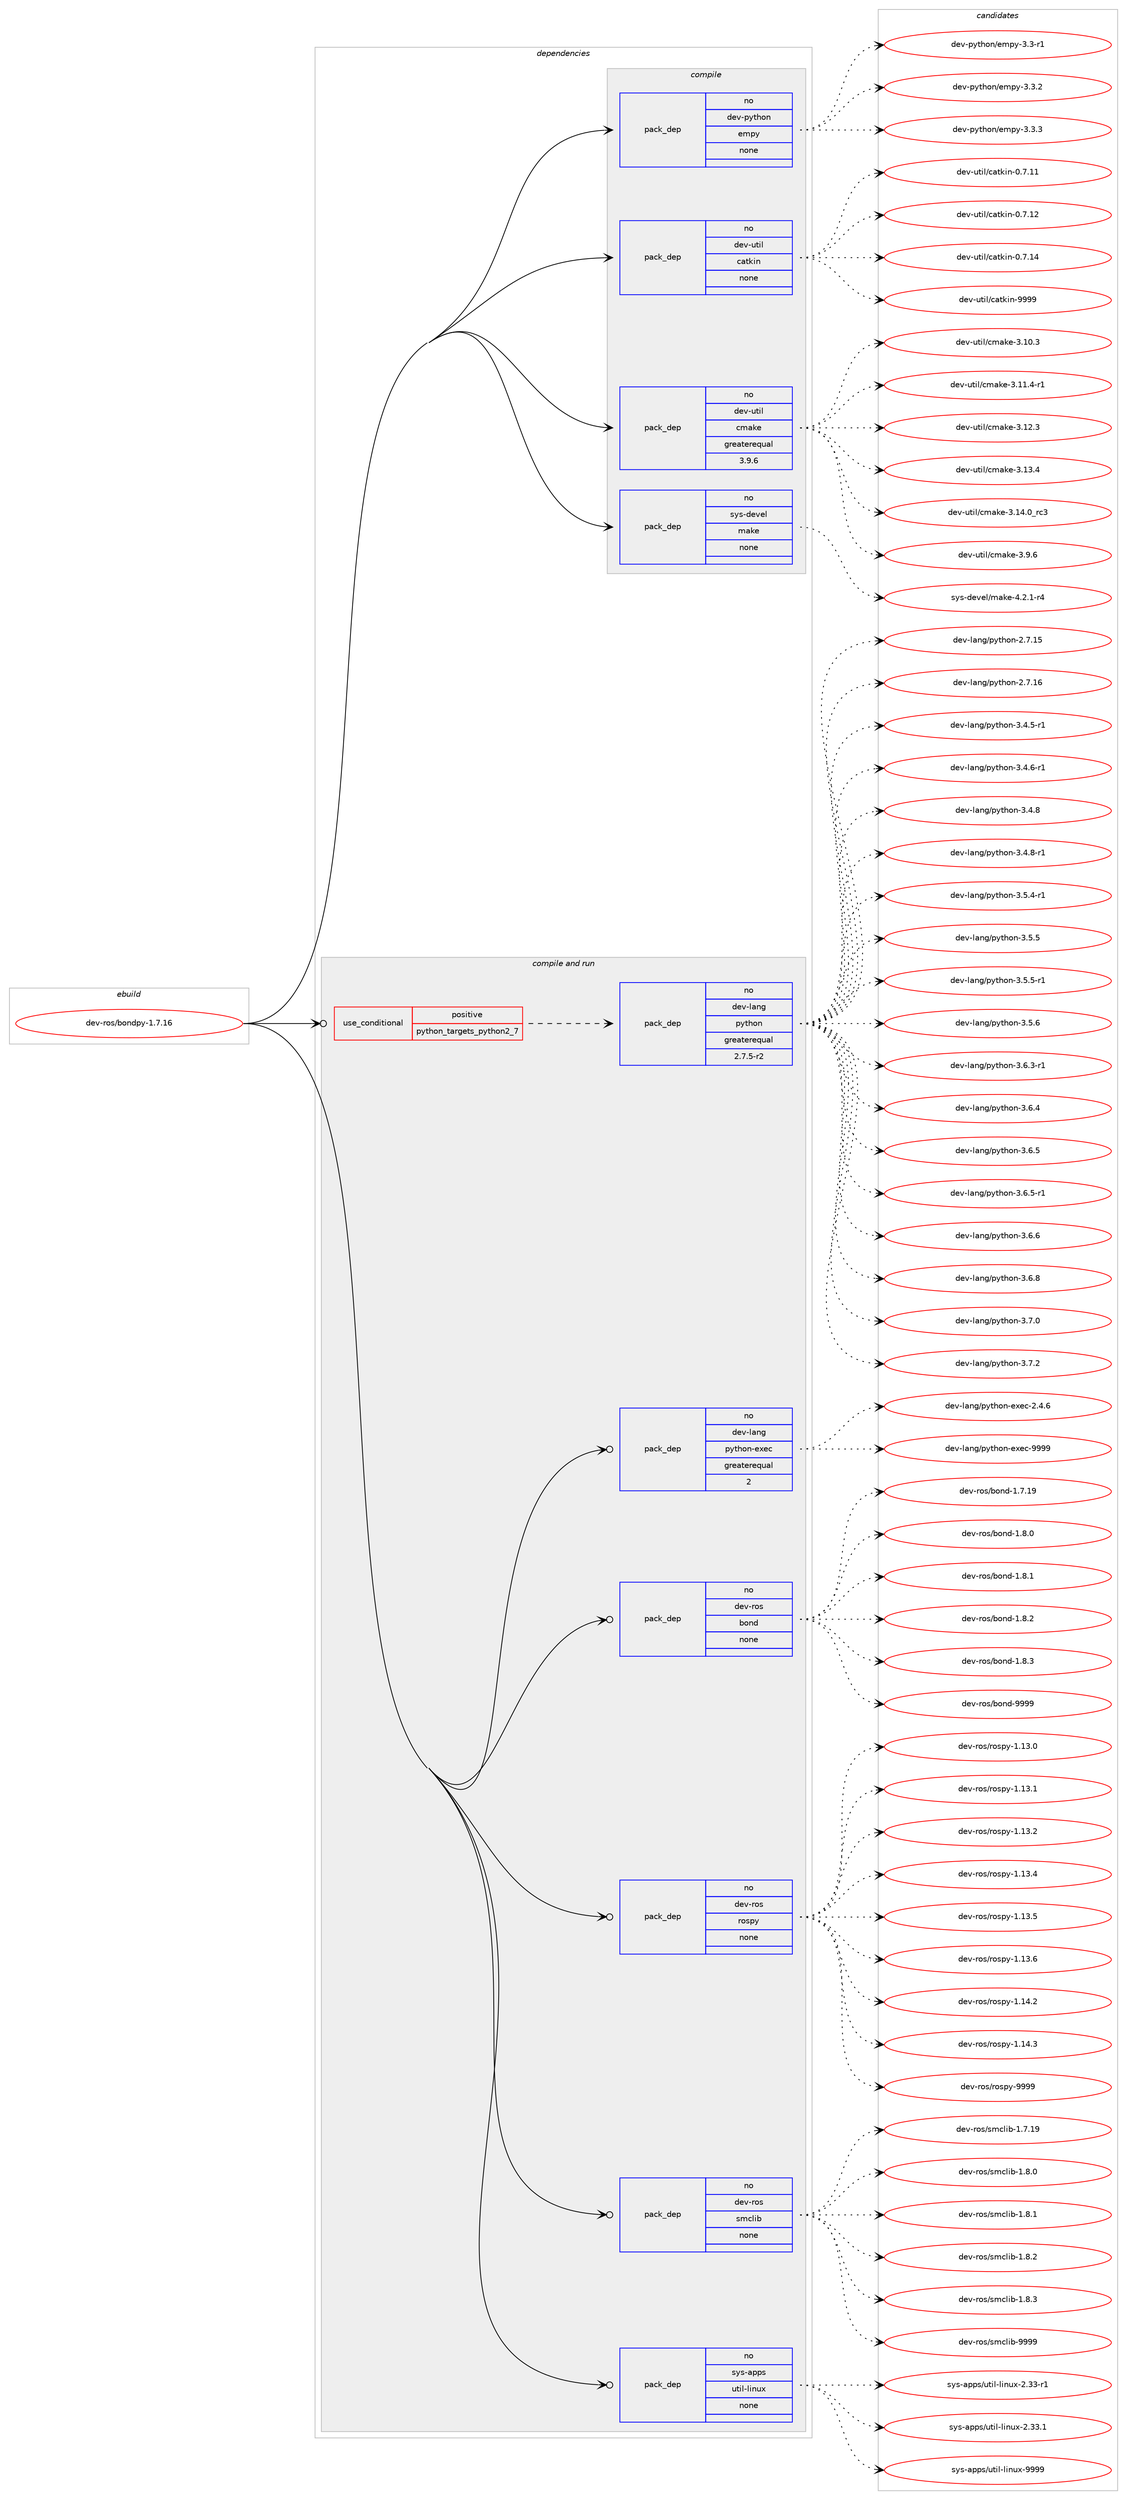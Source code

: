 digraph prolog {

# *************
# Graph options
# *************

newrank=true;
concentrate=true;
compound=true;
graph [rankdir=LR,fontname=Helvetica,fontsize=10,ranksep=1.5];#, ranksep=2.5, nodesep=0.2];
edge  [arrowhead=vee];
node  [fontname=Helvetica,fontsize=10];

# **********
# The ebuild
# **********

subgraph cluster_leftcol {
color=gray;
rank=same;
label=<<i>ebuild</i>>;
id [label="dev-ros/bondpy-1.7.16", color=red, width=4, href="../dev-ros/bondpy-1.7.16.svg"];
}

# ****************
# The dependencies
# ****************

subgraph cluster_midcol {
color=gray;
label=<<i>dependencies</i>>;
subgraph cluster_compile {
fillcolor="#eeeeee";
style=filled;
label=<<i>compile</i>>;
subgraph pack1040950 {
dependency1452299 [label=<<TABLE BORDER="0" CELLBORDER="1" CELLSPACING="0" CELLPADDING="4" WIDTH="220"><TR><TD ROWSPAN="6" CELLPADDING="30">pack_dep</TD></TR><TR><TD WIDTH="110">no</TD></TR><TR><TD>dev-python</TD></TR><TR><TD>empy</TD></TR><TR><TD>none</TD></TR><TR><TD></TD></TR></TABLE>>, shape=none, color=blue];
}
id:e -> dependency1452299:w [weight=20,style="solid",arrowhead="vee"];
subgraph pack1040951 {
dependency1452300 [label=<<TABLE BORDER="0" CELLBORDER="1" CELLSPACING="0" CELLPADDING="4" WIDTH="220"><TR><TD ROWSPAN="6" CELLPADDING="30">pack_dep</TD></TR><TR><TD WIDTH="110">no</TD></TR><TR><TD>dev-util</TD></TR><TR><TD>catkin</TD></TR><TR><TD>none</TD></TR><TR><TD></TD></TR></TABLE>>, shape=none, color=blue];
}
id:e -> dependency1452300:w [weight=20,style="solid",arrowhead="vee"];
subgraph pack1040952 {
dependency1452301 [label=<<TABLE BORDER="0" CELLBORDER="1" CELLSPACING="0" CELLPADDING="4" WIDTH="220"><TR><TD ROWSPAN="6" CELLPADDING="30">pack_dep</TD></TR><TR><TD WIDTH="110">no</TD></TR><TR><TD>dev-util</TD></TR><TR><TD>cmake</TD></TR><TR><TD>greaterequal</TD></TR><TR><TD>3.9.6</TD></TR></TABLE>>, shape=none, color=blue];
}
id:e -> dependency1452301:w [weight=20,style="solid",arrowhead="vee"];
subgraph pack1040953 {
dependency1452302 [label=<<TABLE BORDER="0" CELLBORDER="1" CELLSPACING="0" CELLPADDING="4" WIDTH="220"><TR><TD ROWSPAN="6" CELLPADDING="30">pack_dep</TD></TR><TR><TD WIDTH="110">no</TD></TR><TR><TD>sys-devel</TD></TR><TR><TD>make</TD></TR><TR><TD>none</TD></TR><TR><TD></TD></TR></TABLE>>, shape=none, color=blue];
}
id:e -> dependency1452302:w [weight=20,style="solid",arrowhead="vee"];
}
subgraph cluster_compileandrun {
fillcolor="#eeeeee";
style=filled;
label=<<i>compile and run</i>>;
subgraph cond387969 {
dependency1452303 [label=<<TABLE BORDER="0" CELLBORDER="1" CELLSPACING="0" CELLPADDING="4"><TR><TD ROWSPAN="3" CELLPADDING="10">use_conditional</TD></TR><TR><TD>positive</TD></TR><TR><TD>python_targets_python2_7</TD></TR></TABLE>>, shape=none, color=red];
subgraph pack1040954 {
dependency1452304 [label=<<TABLE BORDER="0" CELLBORDER="1" CELLSPACING="0" CELLPADDING="4" WIDTH="220"><TR><TD ROWSPAN="6" CELLPADDING="30">pack_dep</TD></TR><TR><TD WIDTH="110">no</TD></TR><TR><TD>dev-lang</TD></TR><TR><TD>python</TD></TR><TR><TD>greaterequal</TD></TR><TR><TD>2.7.5-r2</TD></TR></TABLE>>, shape=none, color=blue];
}
dependency1452303:e -> dependency1452304:w [weight=20,style="dashed",arrowhead="vee"];
}
id:e -> dependency1452303:w [weight=20,style="solid",arrowhead="odotvee"];
subgraph pack1040955 {
dependency1452305 [label=<<TABLE BORDER="0" CELLBORDER="1" CELLSPACING="0" CELLPADDING="4" WIDTH="220"><TR><TD ROWSPAN="6" CELLPADDING="30">pack_dep</TD></TR><TR><TD WIDTH="110">no</TD></TR><TR><TD>dev-lang</TD></TR><TR><TD>python-exec</TD></TR><TR><TD>greaterequal</TD></TR><TR><TD>2</TD></TR></TABLE>>, shape=none, color=blue];
}
id:e -> dependency1452305:w [weight=20,style="solid",arrowhead="odotvee"];
subgraph pack1040956 {
dependency1452306 [label=<<TABLE BORDER="0" CELLBORDER="1" CELLSPACING="0" CELLPADDING="4" WIDTH="220"><TR><TD ROWSPAN="6" CELLPADDING="30">pack_dep</TD></TR><TR><TD WIDTH="110">no</TD></TR><TR><TD>dev-ros</TD></TR><TR><TD>bond</TD></TR><TR><TD>none</TD></TR><TR><TD></TD></TR></TABLE>>, shape=none, color=blue];
}
id:e -> dependency1452306:w [weight=20,style="solid",arrowhead="odotvee"];
subgraph pack1040957 {
dependency1452307 [label=<<TABLE BORDER="0" CELLBORDER="1" CELLSPACING="0" CELLPADDING="4" WIDTH="220"><TR><TD ROWSPAN="6" CELLPADDING="30">pack_dep</TD></TR><TR><TD WIDTH="110">no</TD></TR><TR><TD>dev-ros</TD></TR><TR><TD>rospy</TD></TR><TR><TD>none</TD></TR><TR><TD></TD></TR></TABLE>>, shape=none, color=blue];
}
id:e -> dependency1452307:w [weight=20,style="solid",arrowhead="odotvee"];
subgraph pack1040958 {
dependency1452308 [label=<<TABLE BORDER="0" CELLBORDER="1" CELLSPACING="0" CELLPADDING="4" WIDTH="220"><TR><TD ROWSPAN="6" CELLPADDING="30">pack_dep</TD></TR><TR><TD WIDTH="110">no</TD></TR><TR><TD>dev-ros</TD></TR><TR><TD>smclib</TD></TR><TR><TD>none</TD></TR><TR><TD></TD></TR></TABLE>>, shape=none, color=blue];
}
id:e -> dependency1452308:w [weight=20,style="solid",arrowhead="odotvee"];
subgraph pack1040959 {
dependency1452309 [label=<<TABLE BORDER="0" CELLBORDER="1" CELLSPACING="0" CELLPADDING="4" WIDTH="220"><TR><TD ROWSPAN="6" CELLPADDING="30">pack_dep</TD></TR><TR><TD WIDTH="110">no</TD></TR><TR><TD>sys-apps</TD></TR><TR><TD>util-linux</TD></TR><TR><TD>none</TD></TR><TR><TD></TD></TR></TABLE>>, shape=none, color=blue];
}
id:e -> dependency1452309:w [weight=20,style="solid",arrowhead="odotvee"];
}
subgraph cluster_run {
fillcolor="#eeeeee";
style=filled;
label=<<i>run</i>>;
}
}

# **************
# The candidates
# **************

subgraph cluster_choices {
rank=same;
color=gray;
label=<<i>candidates</i>>;

subgraph choice1040950 {
color=black;
nodesep=1;
choice1001011184511212111610411111047101109112121455146514511449 [label="dev-python/empy-3.3-r1", color=red, width=4,href="../dev-python/empy-3.3-r1.svg"];
choice1001011184511212111610411111047101109112121455146514650 [label="dev-python/empy-3.3.2", color=red, width=4,href="../dev-python/empy-3.3.2.svg"];
choice1001011184511212111610411111047101109112121455146514651 [label="dev-python/empy-3.3.3", color=red, width=4,href="../dev-python/empy-3.3.3.svg"];
dependency1452299:e -> choice1001011184511212111610411111047101109112121455146514511449:w [style=dotted,weight="100"];
dependency1452299:e -> choice1001011184511212111610411111047101109112121455146514650:w [style=dotted,weight="100"];
dependency1452299:e -> choice1001011184511212111610411111047101109112121455146514651:w [style=dotted,weight="100"];
}
subgraph choice1040951 {
color=black;
nodesep=1;
choice1001011184511711610510847999711610710511045484655464949 [label="dev-util/catkin-0.7.11", color=red, width=4,href="../dev-util/catkin-0.7.11.svg"];
choice1001011184511711610510847999711610710511045484655464950 [label="dev-util/catkin-0.7.12", color=red, width=4,href="../dev-util/catkin-0.7.12.svg"];
choice1001011184511711610510847999711610710511045484655464952 [label="dev-util/catkin-0.7.14", color=red, width=4,href="../dev-util/catkin-0.7.14.svg"];
choice100101118451171161051084799971161071051104557575757 [label="dev-util/catkin-9999", color=red, width=4,href="../dev-util/catkin-9999.svg"];
dependency1452300:e -> choice1001011184511711610510847999711610710511045484655464949:w [style=dotted,weight="100"];
dependency1452300:e -> choice1001011184511711610510847999711610710511045484655464950:w [style=dotted,weight="100"];
dependency1452300:e -> choice1001011184511711610510847999711610710511045484655464952:w [style=dotted,weight="100"];
dependency1452300:e -> choice100101118451171161051084799971161071051104557575757:w [style=dotted,weight="100"];
}
subgraph choice1040952 {
color=black;
nodesep=1;
choice1001011184511711610510847991099710710145514649484651 [label="dev-util/cmake-3.10.3", color=red, width=4,href="../dev-util/cmake-3.10.3.svg"];
choice10010111845117116105108479910997107101455146494946524511449 [label="dev-util/cmake-3.11.4-r1", color=red, width=4,href="../dev-util/cmake-3.11.4-r1.svg"];
choice1001011184511711610510847991099710710145514649504651 [label="dev-util/cmake-3.12.3", color=red, width=4,href="../dev-util/cmake-3.12.3.svg"];
choice1001011184511711610510847991099710710145514649514652 [label="dev-util/cmake-3.13.4", color=red, width=4,href="../dev-util/cmake-3.13.4.svg"];
choice1001011184511711610510847991099710710145514649524648951149951 [label="dev-util/cmake-3.14.0_rc3", color=red, width=4,href="../dev-util/cmake-3.14.0_rc3.svg"];
choice10010111845117116105108479910997107101455146574654 [label="dev-util/cmake-3.9.6", color=red, width=4,href="../dev-util/cmake-3.9.6.svg"];
dependency1452301:e -> choice1001011184511711610510847991099710710145514649484651:w [style=dotted,weight="100"];
dependency1452301:e -> choice10010111845117116105108479910997107101455146494946524511449:w [style=dotted,weight="100"];
dependency1452301:e -> choice1001011184511711610510847991099710710145514649504651:w [style=dotted,weight="100"];
dependency1452301:e -> choice1001011184511711610510847991099710710145514649514652:w [style=dotted,weight="100"];
dependency1452301:e -> choice1001011184511711610510847991099710710145514649524648951149951:w [style=dotted,weight="100"];
dependency1452301:e -> choice10010111845117116105108479910997107101455146574654:w [style=dotted,weight="100"];
}
subgraph choice1040953 {
color=black;
nodesep=1;
choice1151211154510010111810110847109971071014552465046494511452 [label="sys-devel/make-4.2.1-r4", color=red, width=4,href="../sys-devel/make-4.2.1-r4.svg"];
dependency1452302:e -> choice1151211154510010111810110847109971071014552465046494511452:w [style=dotted,weight="100"];
}
subgraph choice1040954 {
color=black;
nodesep=1;
choice10010111845108971101034711212111610411111045504655464953 [label="dev-lang/python-2.7.15", color=red, width=4,href="../dev-lang/python-2.7.15.svg"];
choice10010111845108971101034711212111610411111045504655464954 [label="dev-lang/python-2.7.16", color=red, width=4,href="../dev-lang/python-2.7.16.svg"];
choice1001011184510897110103471121211161041111104551465246534511449 [label="dev-lang/python-3.4.5-r1", color=red, width=4,href="../dev-lang/python-3.4.5-r1.svg"];
choice1001011184510897110103471121211161041111104551465246544511449 [label="dev-lang/python-3.4.6-r1", color=red, width=4,href="../dev-lang/python-3.4.6-r1.svg"];
choice100101118451089711010347112121116104111110455146524656 [label="dev-lang/python-3.4.8", color=red, width=4,href="../dev-lang/python-3.4.8.svg"];
choice1001011184510897110103471121211161041111104551465246564511449 [label="dev-lang/python-3.4.8-r1", color=red, width=4,href="../dev-lang/python-3.4.8-r1.svg"];
choice1001011184510897110103471121211161041111104551465346524511449 [label="dev-lang/python-3.5.4-r1", color=red, width=4,href="../dev-lang/python-3.5.4-r1.svg"];
choice100101118451089711010347112121116104111110455146534653 [label="dev-lang/python-3.5.5", color=red, width=4,href="../dev-lang/python-3.5.5.svg"];
choice1001011184510897110103471121211161041111104551465346534511449 [label="dev-lang/python-3.5.5-r1", color=red, width=4,href="../dev-lang/python-3.5.5-r1.svg"];
choice100101118451089711010347112121116104111110455146534654 [label="dev-lang/python-3.5.6", color=red, width=4,href="../dev-lang/python-3.5.6.svg"];
choice1001011184510897110103471121211161041111104551465446514511449 [label="dev-lang/python-3.6.3-r1", color=red, width=4,href="../dev-lang/python-3.6.3-r1.svg"];
choice100101118451089711010347112121116104111110455146544652 [label="dev-lang/python-3.6.4", color=red, width=4,href="../dev-lang/python-3.6.4.svg"];
choice100101118451089711010347112121116104111110455146544653 [label="dev-lang/python-3.6.5", color=red, width=4,href="../dev-lang/python-3.6.5.svg"];
choice1001011184510897110103471121211161041111104551465446534511449 [label="dev-lang/python-3.6.5-r1", color=red, width=4,href="../dev-lang/python-3.6.5-r1.svg"];
choice100101118451089711010347112121116104111110455146544654 [label="dev-lang/python-3.6.6", color=red, width=4,href="../dev-lang/python-3.6.6.svg"];
choice100101118451089711010347112121116104111110455146544656 [label="dev-lang/python-3.6.8", color=red, width=4,href="../dev-lang/python-3.6.8.svg"];
choice100101118451089711010347112121116104111110455146554648 [label="dev-lang/python-3.7.0", color=red, width=4,href="../dev-lang/python-3.7.0.svg"];
choice100101118451089711010347112121116104111110455146554650 [label="dev-lang/python-3.7.2", color=red, width=4,href="../dev-lang/python-3.7.2.svg"];
dependency1452304:e -> choice10010111845108971101034711212111610411111045504655464953:w [style=dotted,weight="100"];
dependency1452304:e -> choice10010111845108971101034711212111610411111045504655464954:w [style=dotted,weight="100"];
dependency1452304:e -> choice1001011184510897110103471121211161041111104551465246534511449:w [style=dotted,weight="100"];
dependency1452304:e -> choice1001011184510897110103471121211161041111104551465246544511449:w [style=dotted,weight="100"];
dependency1452304:e -> choice100101118451089711010347112121116104111110455146524656:w [style=dotted,weight="100"];
dependency1452304:e -> choice1001011184510897110103471121211161041111104551465246564511449:w [style=dotted,weight="100"];
dependency1452304:e -> choice1001011184510897110103471121211161041111104551465346524511449:w [style=dotted,weight="100"];
dependency1452304:e -> choice100101118451089711010347112121116104111110455146534653:w [style=dotted,weight="100"];
dependency1452304:e -> choice1001011184510897110103471121211161041111104551465346534511449:w [style=dotted,weight="100"];
dependency1452304:e -> choice100101118451089711010347112121116104111110455146534654:w [style=dotted,weight="100"];
dependency1452304:e -> choice1001011184510897110103471121211161041111104551465446514511449:w [style=dotted,weight="100"];
dependency1452304:e -> choice100101118451089711010347112121116104111110455146544652:w [style=dotted,weight="100"];
dependency1452304:e -> choice100101118451089711010347112121116104111110455146544653:w [style=dotted,weight="100"];
dependency1452304:e -> choice1001011184510897110103471121211161041111104551465446534511449:w [style=dotted,weight="100"];
dependency1452304:e -> choice100101118451089711010347112121116104111110455146544654:w [style=dotted,weight="100"];
dependency1452304:e -> choice100101118451089711010347112121116104111110455146544656:w [style=dotted,weight="100"];
dependency1452304:e -> choice100101118451089711010347112121116104111110455146554648:w [style=dotted,weight="100"];
dependency1452304:e -> choice100101118451089711010347112121116104111110455146554650:w [style=dotted,weight="100"];
}
subgraph choice1040955 {
color=black;
nodesep=1;
choice1001011184510897110103471121211161041111104510112010199455046524654 [label="dev-lang/python-exec-2.4.6", color=red, width=4,href="../dev-lang/python-exec-2.4.6.svg"];
choice10010111845108971101034711212111610411111045101120101994557575757 [label="dev-lang/python-exec-9999", color=red, width=4,href="../dev-lang/python-exec-9999.svg"];
dependency1452305:e -> choice1001011184510897110103471121211161041111104510112010199455046524654:w [style=dotted,weight="100"];
dependency1452305:e -> choice10010111845108971101034711212111610411111045101120101994557575757:w [style=dotted,weight="100"];
}
subgraph choice1040956 {
color=black;
nodesep=1;
choice10010111845114111115479811111010045494655464957 [label="dev-ros/bond-1.7.19", color=red, width=4,href="../dev-ros/bond-1.7.19.svg"];
choice100101118451141111154798111110100454946564648 [label="dev-ros/bond-1.8.0", color=red, width=4,href="../dev-ros/bond-1.8.0.svg"];
choice100101118451141111154798111110100454946564649 [label="dev-ros/bond-1.8.1", color=red, width=4,href="../dev-ros/bond-1.8.1.svg"];
choice100101118451141111154798111110100454946564650 [label="dev-ros/bond-1.8.2", color=red, width=4,href="../dev-ros/bond-1.8.2.svg"];
choice100101118451141111154798111110100454946564651 [label="dev-ros/bond-1.8.3", color=red, width=4,href="../dev-ros/bond-1.8.3.svg"];
choice1001011184511411111547981111101004557575757 [label="dev-ros/bond-9999", color=red, width=4,href="../dev-ros/bond-9999.svg"];
dependency1452306:e -> choice10010111845114111115479811111010045494655464957:w [style=dotted,weight="100"];
dependency1452306:e -> choice100101118451141111154798111110100454946564648:w [style=dotted,weight="100"];
dependency1452306:e -> choice100101118451141111154798111110100454946564649:w [style=dotted,weight="100"];
dependency1452306:e -> choice100101118451141111154798111110100454946564650:w [style=dotted,weight="100"];
dependency1452306:e -> choice100101118451141111154798111110100454946564651:w [style=dotted,weight="100"];
dependency1452306:e -> choice1001011184511411111547981111101004557575757:w [style=dotted,weight="100"];
}
subgraph choice1040957 {
color=black;
nodesep=1;
choice100101118451141111154711411111511212145494649514648 [label="dev-ros/rospy-1.13.0", color=red, width=4,href="../dev-ros/rospy-1.13.0.svg"];
choice100101118451141111154711411111511212145494649514649 [label="dev-ros/rospy-1.13.1", color=red, width=4,href="../dev-ros/rospy-1.13.1.svg"];
choice100101118451141111154711411111511212145494649514650 [label="dev-ros/rospy-1.13.2", color=red, width=4,href="../dev-ros/rospy-1.13.2.svg"];
choice100101118451141111154711411111511212145494649514652 [label="dev-ros/rospy-1.13.4", color=red, width=4,href="../dev-ros/rospy-1.13.4.svg"];
choice100101118451141111154711411111511212145494649514653 [label="dev-ros/rospy-1.13.5", color=red, width=4,href="../dev-ros/rospy-1.13.5.svg"];
choice100101118451141111154711411111511212145494649514654 [label="dev-ros/rospy-1.13.6", color=red, width=4,href="../dev-ros/rospy-1.13.6.svg"];
choice100101118451141111154711411111511212145494649524650 [label="dev-ros/rospy-1.14.2", color=red, width=4,href="../dev-ros/rospy-1.14.2.svg"];
choice100101118451141111154711411111511212145494649524651 [label="dev-ros/rospy-1.14.3", color=red, width=4,href="../dev-ros/rospy-1.14.3.svg"];
choice10010111845114111115471141111151121214557575757 [label="dev-ros/rospy-9999", color=red, width=4,href="../dev-ros/rospy-9999.svg"];
dependency1452307:e -> choice100101118451141111154711411111511212145494649514648:w [style=dotted,weight="100"];
dependency1452307:e -> choice100101118451141111154711411111511212145494649514649:w [style=dotted,weight="100"];
dependency1452307:e -> choice100101118451141111154711411111511212145494649514650:w [style=dotted,weight="100"];
dependency1452307:e -> choice100101118451141111154711411111511212145494649514652:w [style=dotted,weight="100"];
dependency1452307:e -> choice100101118451141111154711411111511212145494649514653:w [style=dotted,weight="100"];
dependency1452307:e -> choice100101118451141111154711411111511212145494649514654:w [style=dotted,weight="100"];
dependency1452307:e -> choice100101118451141111154711411111511212145494649524650:w [style=dotted,weight="100"];
dependency1452307:e -> choice100101118451141111154711411111511212145494649524651:w [style=dotted,weight="100"];
dependency1452307:e -> choice10010111845114111115471141111151121214557575757:w [style=dotted,weight="100"];
}
subgraph choice1040958 {
color=black;
nodesep=1;
choice1001011184511411111547115109991081059845494655464957 [label="dev-ros/smclib-1.7.19", color=red, width=4,href="../dev-ros/smclib-1.7.19.svg"];
choice10010111845114111115471151099910810598454946564648 [label="dev-ros/smclib-1.8.0", color=red, width=4,href="../dev-ros/smclib-1.8.0.svg"];
choice10010111845114111115471151099910810598454946564649 [label="dev-ros/smclib-1.8.1", color=red, width=4,href="../dev-ros/smclib-1.8.1.svg"];
choice10010111845114111115471151099910810598454946564650 [label="dev-ros/smclib-1.8.2", color=red, width=4,href="../dev-ros/smclib-1.8.2.svg"];
choice10010111845114111115471151099910810598454946564651 [label="dev-ros/smclib-1.8.3", color=red, width=4,href="../dev-ros/smclib-1.8.3.svg"];
choice100101118451141111154711510999108105984557575757 [label="dev-ros/smclib-9999", color=red, width=4,href="../dev-ros/smclib-9999.svg"];
dependency1452308:e -> choice1001011184511411111547115109991081059845494655464957:w [style=dotted,weight="100"];
dependency1452308:e -> choice10010111845114111115471151099910810598454946564648:w [style=dotted,weight="100"];
dependency1452308:e -> choice10010111845114111115471151099910810598454946564649:w [style=dotted,weight="100"];
dependency1452308:e -> choice10010111845114111115471151099910810598454946564650:w [style=dotted,weight="100"];
dependency1452308:e -> choice10010111845114111115471151099910810598454946564651:w [style=dotted,weight="100"];
dependency1452308:e -> choice100101118451141111154711510999108105984557575757:w [style=dotted,weight="100"];
}
subgraph choice1040959 {
color=black;
nodesep=1;
choice1151211154597112112115471171161051084510810511011712045504651514511449 [label="sys-apps/util-linux-2.33-r1", color=red, width=4,href="../sys-apps/util-linux-2.33-r1.svg"];
choice1151211154597112112115471171161051084510810511011712045504651514649 [label="sys-apps/util-linux-2.33.1", color=red, width=4,href="../sys-apps/util-linux-2.33.1.svg"];
choice115121115459711211211547117116105108451081051101171204557575757 [label="sys-apps/util-linux-9999", color=red, width=4,href="../sys-apps/util-linux-9999.svg"];
dependency1452309:e -> choice1151211154597112112115471171161051084510810511011712045504651514511449:w [style=dotted,weight="100"];
dependency1452309:e -> choice1151211154597112112115471171161051084510810511011712045504651514649:w [style=dotted,weight="100"];
dependency1452309:e -> choice115121115459711211211547117116105108451081051101171204557575757:w [style=dotted,weight="100"];
}
}

}

